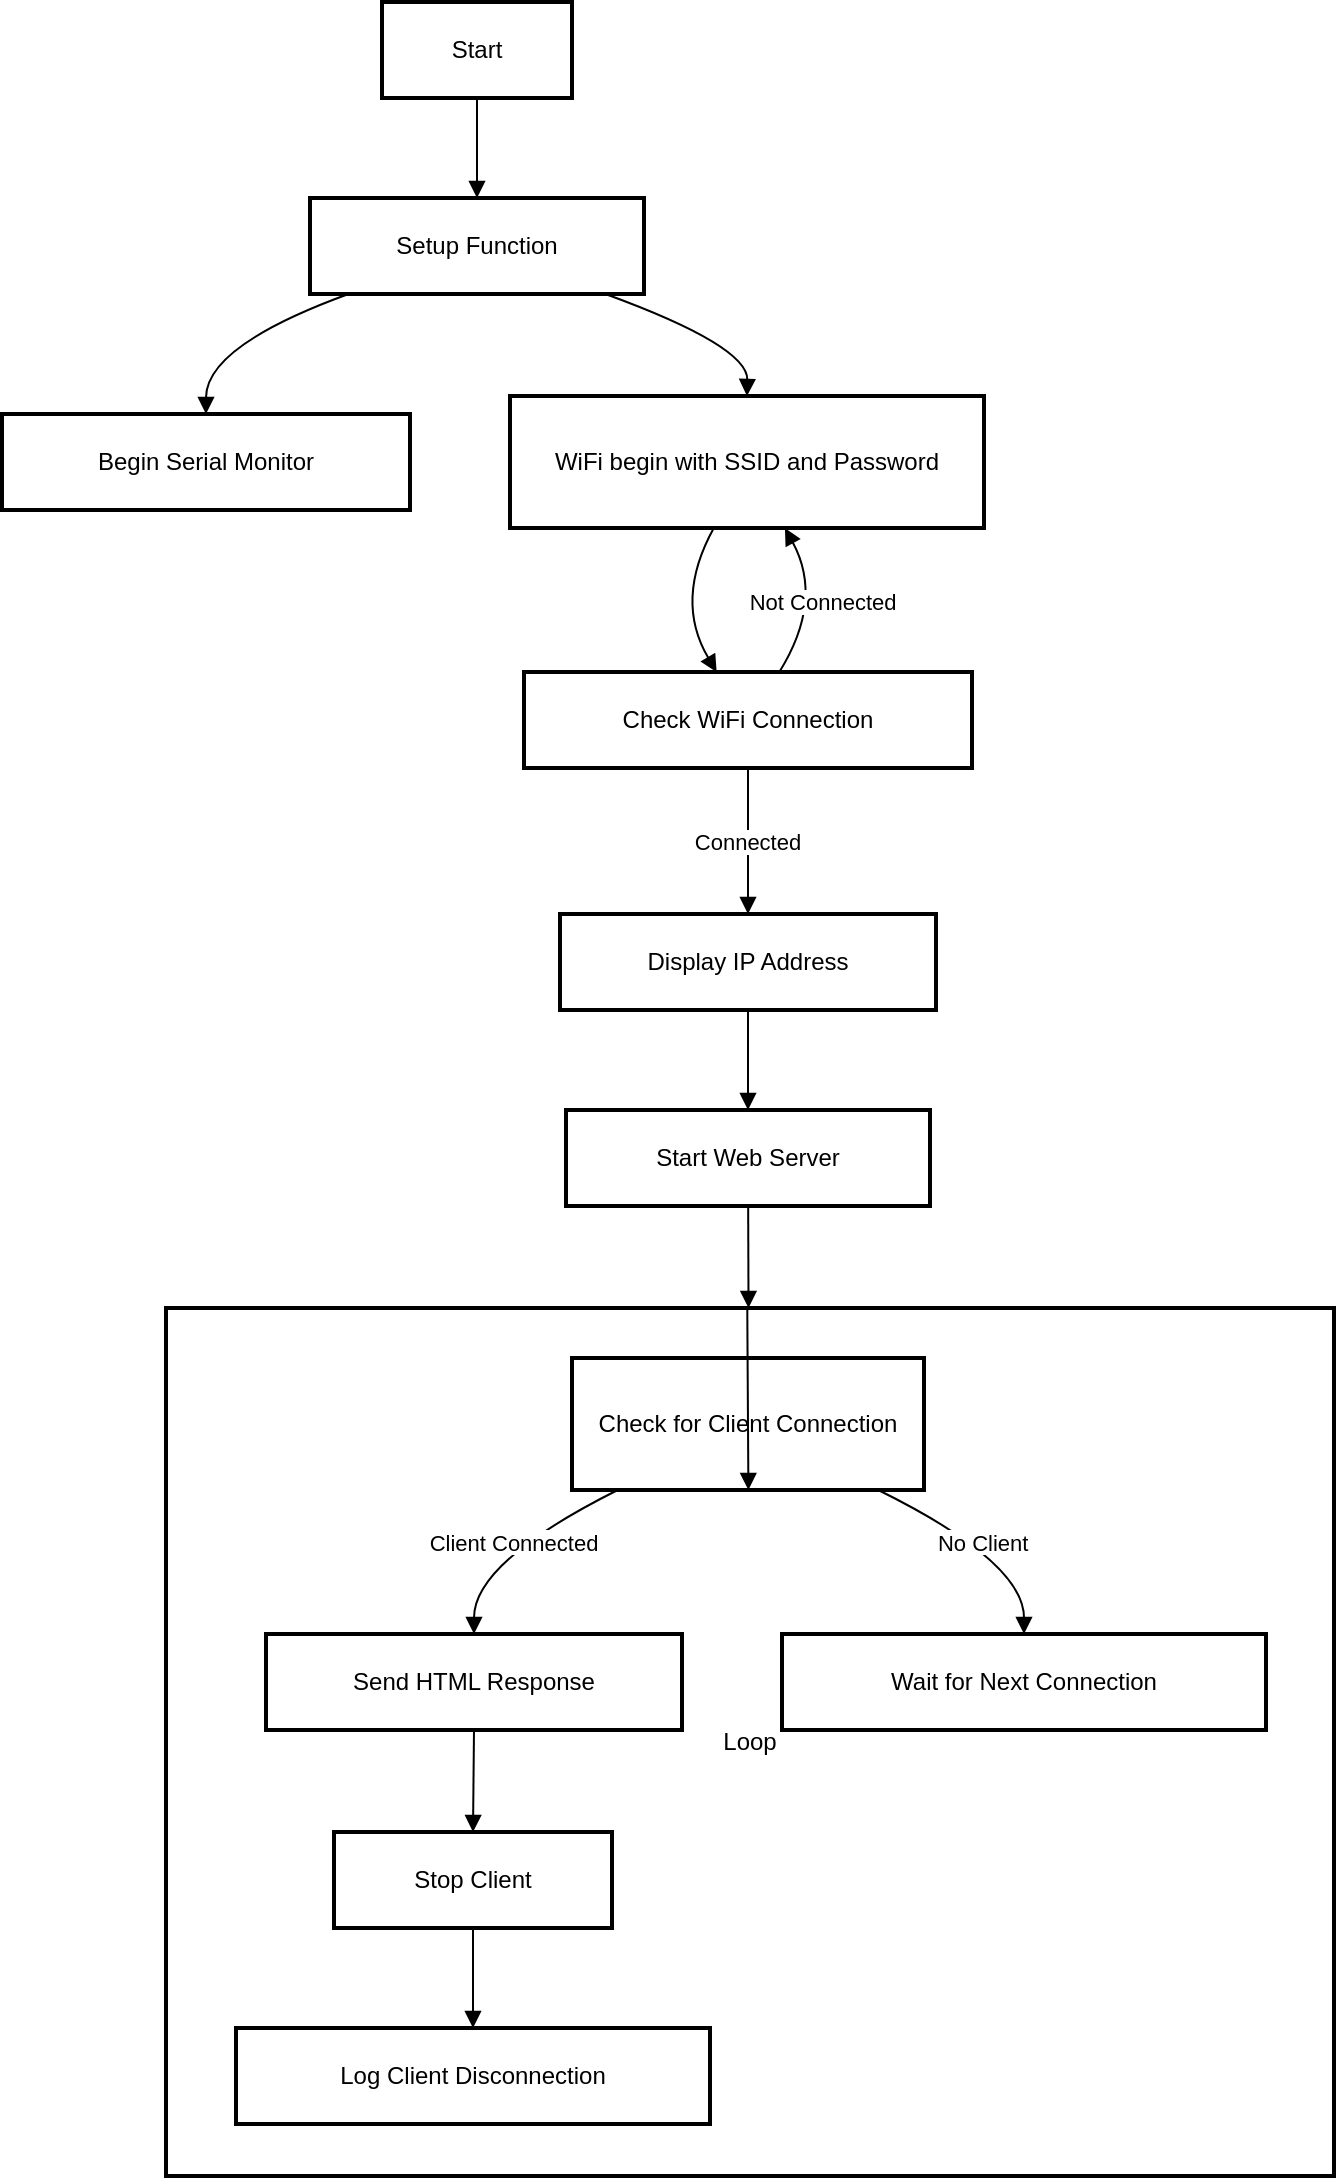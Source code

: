 <mxfile version="24.8.3">
  <diagram name="Halaman-1" id="JNjit6xtyUsl4Ubjmaaq">
    <mxGraphModel dx="1050" dy="557" grid="1" gridSize="10" guides="1" tooltips="1" connect="1" arrows="1" fold="1" page="1" pageScale="1" pageWidth="827" pageHeight="1169" math="0" shadow="0">
      <root>
        <mxCell id="0" />
        <mxCell id="1" parent="0" />
        <mxCell id="gCKrCTEOjT4oAFzXCovX-1" value="Loop" style="whiteSpace=wrap;strokeWidth=2;" vertex="1" parent="1">
          <mxGeometry x="102" y="673" width="584" height="434" as="geometry" />
        </mxCell>
        <mxCell id="gCKrCTEOjT4oAFzXCovX-2" value="Start" style="whiteSpace=wrap;strokeWidth=2;" vertex="1" parent="1">
          <mxGeometry x="210" y="20" width="95" height="48" as="geometry" />
        </mxCell>
        <mxCell id="gCKrCTEOjT4oAFzXCovX-3" value="Setup Function" style="whiteSpace=wrap;strokeWidth=2;" vertex="1" parent="1">
          <mxGeometry x="174" y="118" width="167" height="48" as="geometry" />
        </mxCell>
        <mxCell id="gCKrCTEOjT4oAFzXCovX-4" value="Begin Serial Monitor" style="whiteSpace=wrap;strokeWidth=2;" vertex="1" parent="1">
          <mxGeometry x="20" y="226" width="204" height="48" as="geometry" />
        </mxCell>
        <mxCell id="gCKrCTEOjT4oAFzXCovX-5" value="WiFi begin with SSID and Password" style="whiteSpace=wrap;strokeWidth=2;" vertex="1" parent="1">
          <mxGeometry x="274" y="217" width="237" height="66" as="geometry" />
        </mxCell>
        <mxCell id="gCKrCTEOjT4oAFzXCovX-6" value="Check WiFi Connection" style="whiteSpace=wrap;strokeWidth=2;" vertex="1" parent="1">
          <mxGeometry x="281" y="355" width="224" height="48" as="geometry" />
        </mxCell>
        <mxCell id="gCKrCTEOjT4oAFzXCovX-7" value="Display IP Address" style="whiteSpace=wrap;strokeWidth=2;" vertex="1" parent="1">
          <mxGeometry x="299" y="476" width="188" height="48" as="geometry" />
        </mxCell>
        <mxCell id="gCKrCTEOjT4oAFzXCovX-8" value="Start Web Server" style="whiteSpace=wrap;strokeWidth=2;" vertex="1" parent="1">
          <mxGeometry x="302" y="574" width="182" height="48" as="geometry" />
        </mxCell>
        <mxCell id="gCKrCTEOjT4oAFzXCovX-9" value="Check for Client Connection" style="whiteSpace=wrap;strokeWidth=2;" vertex="1" parent="1">
          <mxGeometry x="305" y="698" width="176" height="66" as="geometry" />
        </mxCell>
        <mxCell id="gCKrCTEOjT4oAFzXCovX-10" value="Send HTML Response" style="whiteSpace=wrap;strokeWidth=2;" vertex="1" parent="1">
          <mxGeometry x="152" y="836" width="208" height="48" as="geometry" />
        </mxCell>
        <mxCell id="gCKrCTEOjT4oAFzXCovX-11" value="Stop Client" style="whiteSpace=wrap;strokeWidth=2;" vertex="1" parent="1">
          <mxGeometry x="186" y="935" width="139" height="48" as="geometry" />
        </mxCell>
        <mxCell id="gCKrCTEOjT4oAFzXCovX-12" value="Log Client Disconnection" style="whiteSpace=wrap;strokeWidth=2;" vertex="1" parent="1">
          <mxGeometry x="137" y="1033" width="237" height="48" as="geometry" />
        </mxCell>
        <mxCell id="gCKrCTEOjT4oAFzXCovX-13" value="Wait for Next Connection" style="whiteSpace=wrap;strokeWidth=2;" vertex="1" parent="1">
          <mxGeometry x="410" y="836" width="242" height="48" as="geometry" />
        </mxCell>
        <mxCell id="gCKrCTEOjT4oAFzXCovX-14" value="" style="curved=1;startArrow=none;endArrow=block;exitX=0.5;exitY=1.01;entryX=0.5;entryY=0.01;rounded=0;" edge="1" parent="1" source="gCKrCTEOjT4oAFzXCovX-2" target="gCKrCTEOjT4oAFzXCovX-3">
          <mxGeometry relative="1" as="geometry">
            <Array as="points" />
          </mxGeometry>
        </mxCell>
        <mxCell id="gCKrCTEOjT4oAFzXCovX-15" value="" style="curved=1;startArrow=none;endArrow=block;exitX=0.1;exitY=1.02;entryX=0.5;entryY=-0.01;rounded=0;" edge="1" parent="1" source="gCKrCTEOjT4oAFzXCovX-3" target="gCKrCTEOjT4oAFzXCovX-4">
          <mxGeometry relative="1" as="geometry">
            <Array as="points">
              <mxPoint x="122" y="192" />
            </Array>
          </mxGeometry>
        </mxCell>
        <mxCell id="gCKrCTEOjT4oAFzXCovX-16" value="" style="curved=1;startArrow=none;endArrow=block;exitX=0.9;exitY=1.02;entryX=0.5;entryY=0;rounded=0;" edge="1" parent="1" source="gCKrCTEOjT4oAFzXCovX-3" target="gCKrCTEOjT4oAFzXCovX-5">
          <mxGeometry relative="1" as="geometry">
            <Array as="points">
              <mxPoint x="393" y="192" />
            </Array>
          </mxGeometry>
        </mxCell>
        <mxCell id="gCKrCTEOjT4oAFzXCovX-17" value="" style="curved=1;startArrow=none;endArrow=block;exitX=0.43;exitY=1;entryX=0.43;entryY=0;rounded=0;" edge="1" parent="1" source="gCKrCTEOjT4oAFzXCovX-5" target="gCKrCTEOjT4oAFzXCovX-6">
          <mxGeometry relative="1" as="geometry">
            <Array as="points">
              <mxPoint x="356" y="319" />
            </Array>
          </mxGeometry>
        </mxCell>
        <mxCell id="gCKrCTEOjT4oAFzXCovX-18" value="Not Connected" style="curved=1;startArrow=none;endArrow=block;exitX=0.57;exitY=0;entryX=0.58;entryY=1;rounded=0;" edge="1" parent="1" source="gCKrCTEOjT4oAFzXCovX-6" target="gCKrCTEOjT4oAFzXCovX-5">
          <mxGeometry relative="1" as="geometry">
            <Array as="points">
              <mxPoint x="431" y="319" />
            </Array>
          </mxGeometry>
        </mxCell>
        <mxCell id="gCKrCTEOjT4oAFzXCovX-19" value="Connected" style="curved=1;startArrow=none;endArrow=block;exitX=0.5;exitY=1.01;entryX=0.5;entryY=0;rounded=0;" edge="1" parent="1" source="gCKrCTEOjT4oAFzXCovX-6" target="gCKrCTEOjT4oAFzXCovX-7">
          <mxGeometry relative="1" as="geometry">
            <Array as="points" />
          </mxGeometry>
        </mxCell>
        <mxCell id="gCKrCTEOjT4oAFzXCovX-20" value="" style="curved=1;startArrow=none;endArrow=block;exitX=0.5;exitY=1.01;entryX=0.5;entryY=0.01;rounded=0;" edge="1" parent="1" source="gCKrCTEOjT4oAFzXCovX-7" target="gCKrCTEOjT4oAFzXCovX-8">
          <mxGeometry relative="1" as="geometry">
            <Array as="points" />
          </mxGeometry>
        </mxCell>
        <mxCell id="gCKrCTEOjT4oAFzXCovX-21" value="Client Connected" style="curved=1;startArrow=none;endArrow=block;exitX=0.13;exitY=1;entryX=0.5;entryY=0;rounded=0;" edge="1" parent="1" source="gCKrCTEOjT4oAFzXCovX-9" target="gCKrCTEOjT4oAFzXCovX-10">
          <mxGeometry relative="1" as="geometry">
            <Array as="points">
              <mxPoint x="256" y="800" />
            </Array>
          </mxGeometry>
        </mxCell>
        <mxCell id="gCKrCTEOjT4oAFzXCovX-22" value="" style="curved=1;startArrow=none;endArrow=block;exitX=0.5;exitY=1.01;entryX=0.5;entryY=-0.01;rounded=0;" edge="1" parent="1" source="gCKrCTEOjT4oAFzXCovX-10" target="gCKrCTEOjT4oAFzXCovX-11">
          <mxGeometry relative="1" as="geometry">
            <Array as="points" />
          </mxGeometry>
        </mxCell>
        <mxCell id="gCKrCTEOjT4oAFzXCovX-23" value="" style="curved=1;startArrow=none;endArrow=block;exitX=0.5;exitY=1;entryX=0.5;entryY=0;rounded=0;" edge="1" parent="1" source="gCKrCTEOjT4oAFzXCovX-11" target="gCKrCTEOjT4oAFzXCovX-12">
          <mxGeometry relative="1" as="geometry">
            <Array as="points" />
          </mxGeometry>
        </mxCell>
        <mxCell id="gCKrCTEOjT4oAFzXCovX-24" value="No Client" style="curved=1;startArrow=none;endArrow=block;exitX=0.87;exitY=1;entryX=0.5;entryY=0;rounded=0;" edge="1" parent="1" source="gCKrCTEOjT4oAFzXCovX-9" target="gCKrCTEOjT4oAFzXCovX-13">
          <mxGeometry relative="1" as="geometry">
            <Array as="points">
              <mxPoint x="531" y="800" />
            </Array>
          </mxGeometry>
        </mxCell>
        <mxCell id="gCKrCTEOjT4oAFzXCovX-25" value="" style="curved=1;startArrow=none;endArrow=block;rounded=0;" edge="1" parent="1" source="gCKrCTEOjT4oAFzXCovX-8" target="gCKrCTEOjT4oAFzXCovX-1">
          <mxGeometry relative="1" as="geometry">
            <Array as="points" />
          </mxGeometry>
        </mxCell>
        <mxCell id="gCKrCTEOjT4oAFzXCovX-26" value="" style="curved=1;startArrow=none;endArrow=block;rounded=0;" edge="1" parent="1" source="gCKrCTEOjT4oAFzXCovX-1" target="gCKrCTEOjT4oAFzXCovX-9">
          <mxGeometry relative="1" as="geometry">
            <Array as="points" />
          </mxGeometry>
        </mxCell>
      </root>
    </mxGraphModel>
  </diagram>
</mxfile>
